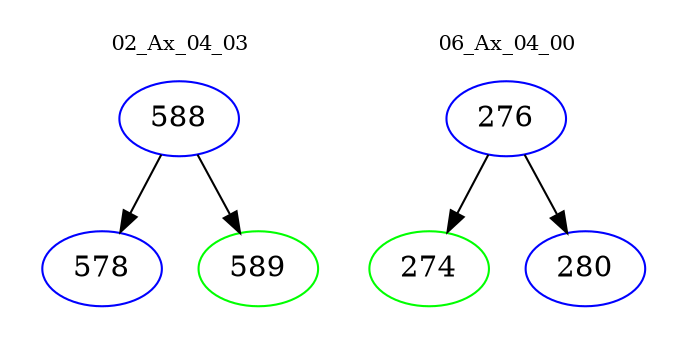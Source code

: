 digraph{
subgraph cluster_0 {
color = white
label = "02_Ax_04_03";
fontsize=10;
T0_588 [label="588", color="blue"]
T0_588 -> T0_578 [color="black"]
T0_578 [label="578", color="blue"]
T0_588 -> T0_589 [color="black"]
T0_589 [label="589", color="green"]
}
subgraph cluster_1 {
color = white
label = "06_Ax_04_00";
fontsize=10;
T1_276 [label="276", color="blue"]
T1_276 -> T1_274 [color="black"]
T1_274 [label="274", color="green"]
T1_276 -> T1_280 [color="black"]
T1_280 [label="280", color="blue"]
}
}
